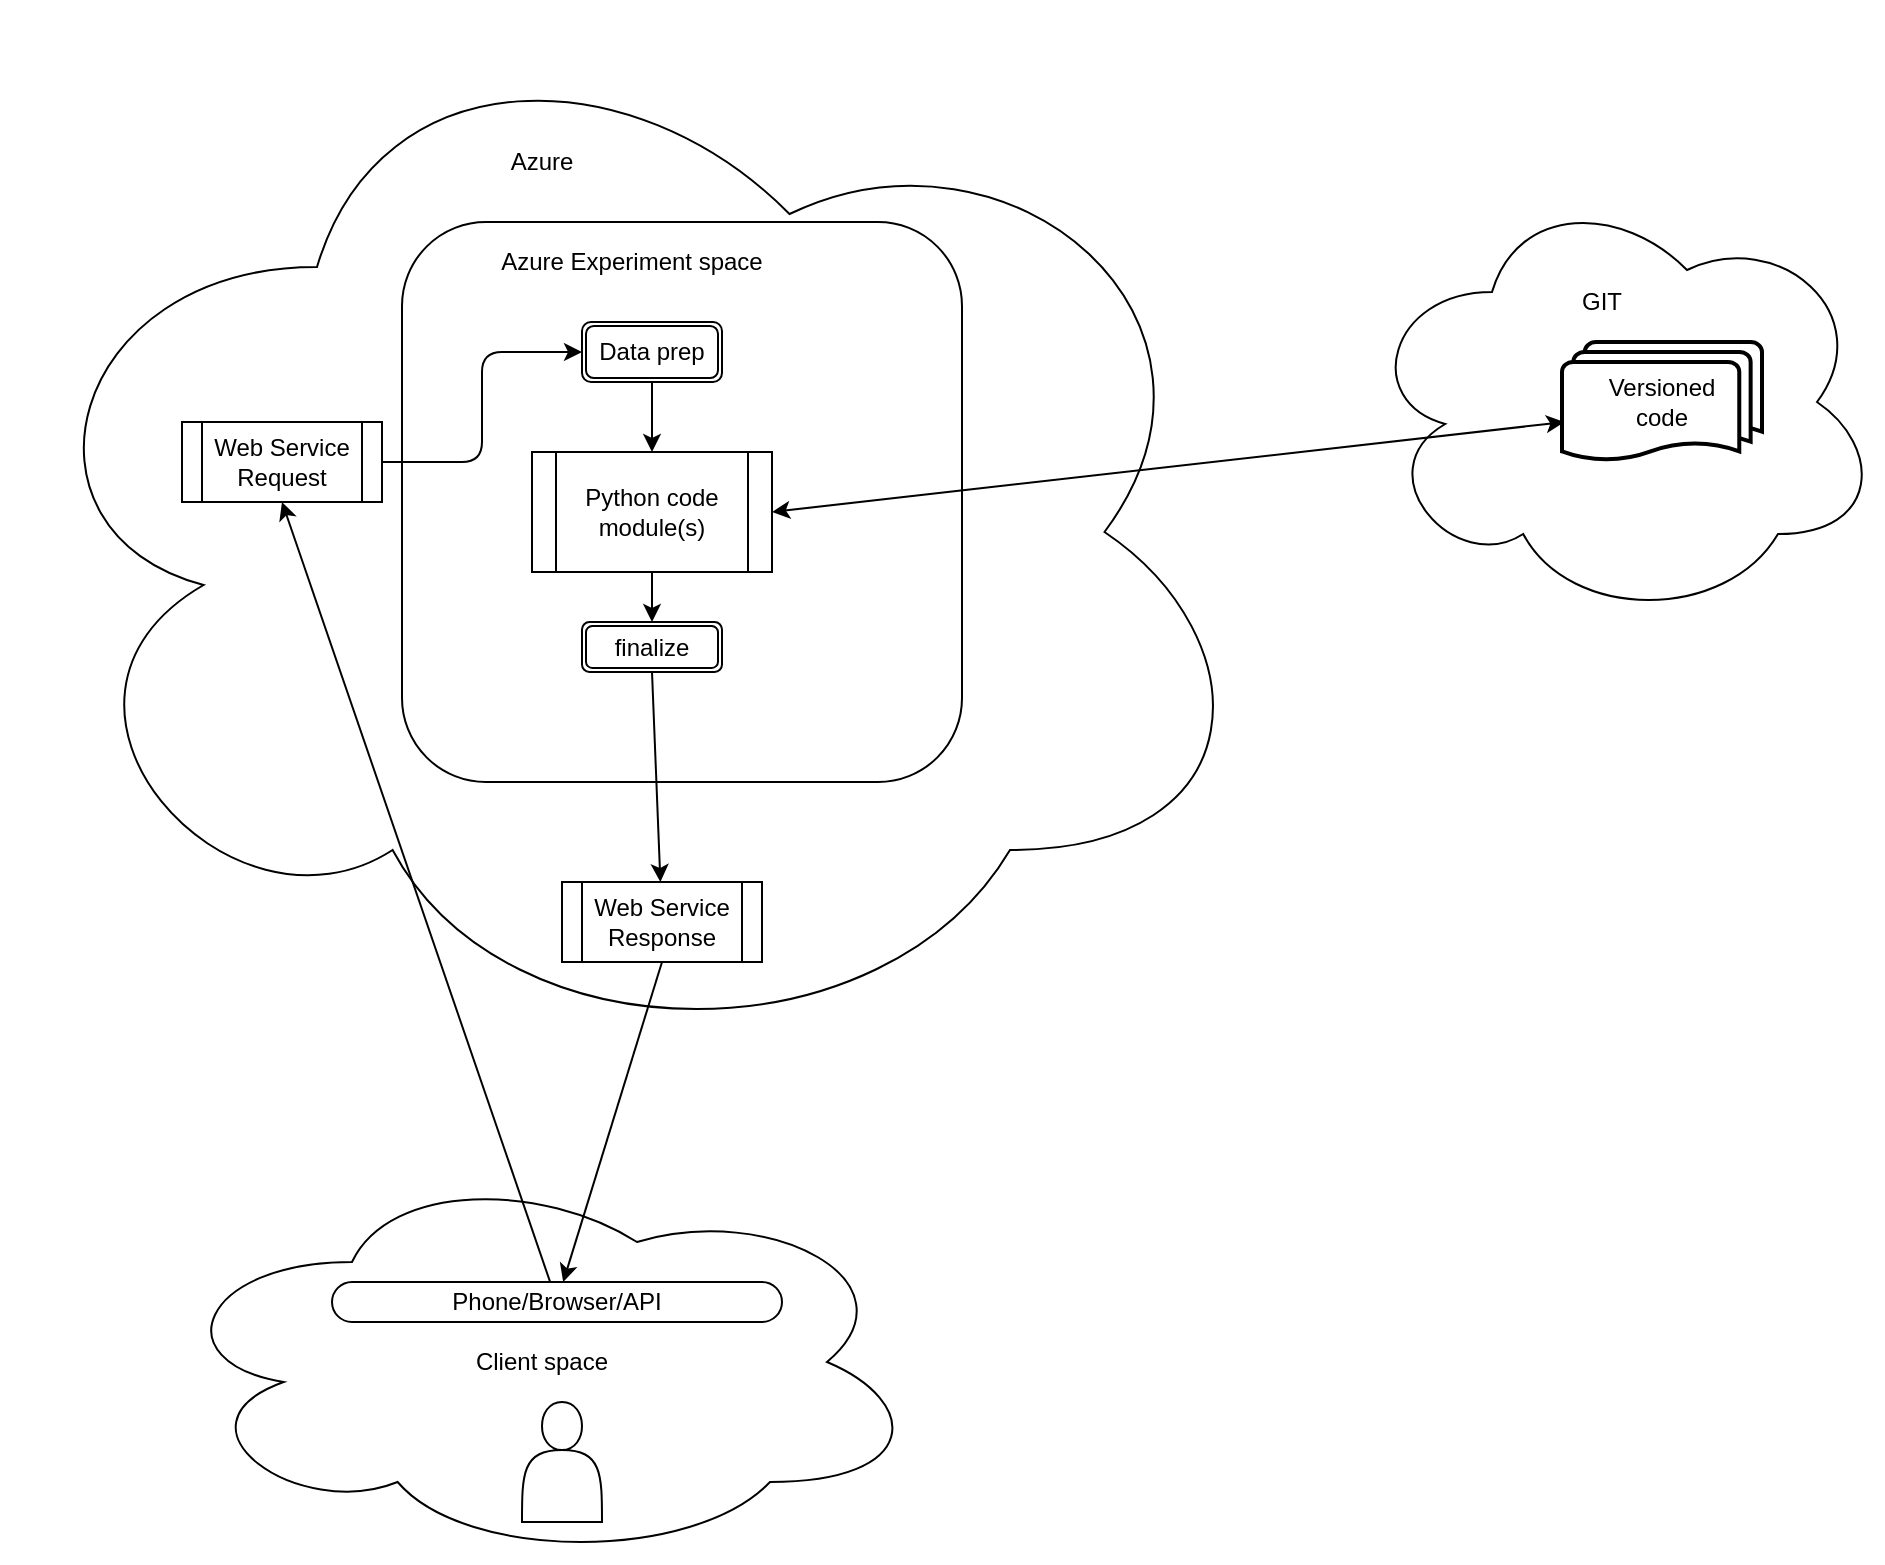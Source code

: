 <mxfile version="13.7.9" type="device"><diagram id="lEOw-eZWHyjWUWZj3Jz5" name="Page-1"><mxGraphModel dx="4790" dy="3350" grid="1" gridSize="10" guides="1" tooltips="1" connect="1" arrows="1" fold="1" page="1" pageScale="1" pageWidth="850" pageHeight="1100" math="0" shadow="0"><root><mxCell id="0"/><mxCell id="1" parent="0"/><mxCell id="nIbUFLRg3wVz45Xl9Ip5-2" value="" style="ellipse;shape=cloud;whiteSpace=wrap;html=1;" parent="1" vertex="1"><mxGeometry x="-790" y="-1050" width="630" height="530" as="geometry"/></mxCell><mxCell id="nIbUFLRg3wVz45Xl9Ip5-32" value="" style="rounded=1;whiteSpace=wrap;html=1;" parent="1" vertex="1"><mxGeometry x="-590" y="-940" width="280" height="280" as="geometry"/></mxCell><mxCell id="nIbUFLRg3wVz45Xl9Ip5-3" value="" style="ellipse;shape=cloud;whiteSpace=wrap;html=1;" parent="1" vertex="1"><mxGeometry x="-110" y="-960" width="260" height="220" as="geometry"/></mxCell><mxCell id="nIbUFLRg3wVz45Xl9Ip5-4" value="Client space" style="ellipse;shape=cloud;whiteSpace=wrap;html=1;" parent="1" vertex="1"><mxGeometry x="-710" y="-470" width="380" height="200" as="geometry"/></mxCell><mxCell id="nIbUFLRg3wVz45Xl9Ip5-7" value="Versioned &lt;br&gt;code" style="strokeWidth=2;html=1;shape=mxgraph.flowchart.multi-document;whiteSpace=wrap;" parent="1" vertex="1"><mxGeometry x="-10" y="-880" width="100" height="60" as="geometry"/></mxCell><mxCell id="nIbUFLRg3wVz45Xl9Ip5-8" value="GIT" style="text;html=1;strokeColor=none;fillColor=none;align=center;verticalAlign=middle;whiteSpace=wrap;rounded=0;" parent="1" vertex="1"><mxGeometry x="-10" y="-910" width="40" height="20" as="geometry"/></mxCell><mxCell id="nIbUFLRg3wVz45Xl9Ip5-10" value="Azure" style="text;html=1;strokeColor=none;fillColor=none;align=center;verticalAlign=middle;whiteSpace=wrap;rounded=0;" parent="1" vertex="1"><mxGeometry x="-540" y="-980" width="40" height="20" as="geometry"/></mxCell><mxCell id="nIbUFLRg3wVz45Xl9Ip5-11" value="Python code module(s)" style="shape=process;whiteSpace=wrap;html=1;backgroundOutline=1;" parent="1" vertex="1"><mxGeometry x="-525" y="-825" width="120" height="60" as="geometry"/></mxCell><mxCell id="nIbUFLRg3wVz45Xl9Ip5-13" value="" style="endArrow=classic;startArrow=classic;html=1;exitX=1;exitY=0.5;exitDx=0;exitDy=0;entryX=0.011;entryY=0.667;entryDx=0;entryDy=0;entryPerimeter=0;" parent="1" source="nIbUFLRg3wVz45Xl9Ip5-11" target="nIbUFLRg3wVz45Xl9Ip5-7" edge="1"><mxGeometry width="50" height="50" relative="1" as="geometry"><mxPoint x="-130" y="-800" as="sourcePoint"/><mxPoint x="-80" y="-850" as="targetPoint"/></mxGeometry></mxCell><mxCell id="nIbUFLRg3wVz45Xl9Ip5-24" value="Web Service Request" style="shape=process;whiteSpace=wrap;html=1;backgroundOutline=1;" parent="1" vertex="1"><mxGeometry x="-700" y="-840" width="100" height="40" as="geometry"/></mxCell><mxCell id="nIbUFLRg3wVz45Xl9Ip5-26" value="" style="shape=actor;whiteSpace=wrap;html=1;" parent="1" vertex="1"><mxGeometry x="-530" y="-350" width="40" height="60" as="geometry"/></mxCell><mxCell id="nIbUFLRg3wVz45Xl9Ip5-27" value="Phone/Browser/API" style="rounded=1;whiteSpace=wrap;html=1;arcSize=50;" parent="1" vertex="1"><mxGeometry x="-625" y="-410" width="225" height="20" as="geometry"/></mxCell><mxCell id="nIbUFLRg3wVz45Xl9Ip5-34" value="Azure Experiment space" style="text;html=1;strokeColor=none;fillColor=none;align=center;verticalAlign=middle;whiteSpace=wrap;rounded=0;" parent="1" vertex="1"><mxGeometry x="-565" y="-930" width="180" height="20" as="geometry"/></mxCell><mxCell id="nIbUFLRg3wVz45Xl9Ip5-36" value="Data prep" style="shape=ext;double=1;rounded=1;whiteSpace=wrap;html=1;" parent="1" vertex="1"><mxGeometry x="-500" y="-890" width="70" height="30" as="geometry"/></mxCell><mxCell id="nIbUFLRg3wVz45Xl9Ip5-37" value="finalize" style="shape=ext;double=1;rounded=1;whiteSpace=wrap;html=1;" parent="1" vertex="1"><mxGeometry x="-500" y="-740" width="70" height="25" as="geometry"/></mxCell><mxCell id="nIbUFLRg3wVz45Xl9Ip5-38" value="" style="endArrow=classic;html=1;entryX=0.5;entryY=1;entryDx=0;entryDy=0;" parent="1" source="nIbUFLRg3wVz45Xl9Ip5-27" target="nIbUFLRg3wVz45Xl9Ip5-24" edge="1"><mxGeometry width="50" height="50" relative="1" as="geometry"><mxPoint x="-260" y="-680" as="sourcePoint"/><mxPoint x="-210" y="-730" as="targetPoint"/></mxGeometry></mxCell><mxCell id="nIbUFLRg3wVz45Xl9Ip5-39" value="" style="endArrow=classic;html=1;exitX=0.5;exitY=1;exitDx=0;exitDy=0;" parent="1" source="nIbUFLRg3wVz45Xl9Ip5-36" target="nIbUFLRg3wVz45Xl9Ip5-11" edge="1"><mxGeometry width="50" height="50" relative="1" as="geometry"><mxPoint x="-400" y="-815" as="sourcePoint"/><mxPoint x="-350" y="-865" as="targetPoint"/></mxGeometry></mxCell><mxCell id="nIbUFLRg3wVz45Xl9Ip5-40" value="" style="endArrow=classic;html=1;exitX=0.5;exitY=1;exitDx=0;exitDy=0;" parent="1" source="nIbUFLRg3wVz45Xl9Ip5-11" target="nIbUFLRg3wVz45Xl9Ip5-37" edge="1"><mxGeometry width="50" height="50" relative="1" as="geometry"><mxPoint x="-310" y="-625" as="sourcePoint"/><mxPoint x="-260" y="-675" as="targetPoint"/></mxGeometry></mxCell><mxCell id="nIbUFLRg3wVz45Xl9Ip5-43" value="Web Service Response" style="shape=process;whiteSpace=wrap;html=1;backgroundOutline=1;" parent="1" vertex="1"><mxGeometry x="-510" y="-610" width="100" height="40" as="geometry"/></mxCell><mxCell id="nIbUFLRg3wVz45Xl9Ip5-45" value="" style="endArrow=classic;html=1;exitX=0.5;exitY=1;exitDx=0;exitDy=0;" parent="1" source="nIbUFLRg3wVz45Xl9Ip5-37" target="nIbUFLRg3wVz45Xl9Ip5-43" edge="1"><mxGeometry width="50" height="50" relative="1" as="geometry"><mxPoint x="-250" y="-690" as="sourcePoint"/><mxPoint x="-210" y="-740" as="targetPoint"/></mxGeometry></mxCell><mxCell id="nIbUFLRg3wVz45Xl9Ip5-46" value="" style="endArrow=classic;html=1;exitX=0.5;exitY=1;exitDx=0;exitDy=0;" parent="1" source="nIbUFLRg3wVz45Xl9Ip5-43" target="nIbUFLRg3wVz45Xl9Ip5-27" edge="1"><mxGeometry width="50" height="50" relative="1" as="geometry"><mxPoint x="-420" y="-450" as="sourcePoint"/><mxPoint x="-370" y="-500" as="targetPoint"/></mxGeometry></mxCell><mxCell id="nIbUFLRg3wVz45Xl9Ip5-49" value="" style="edgeStyle=elbowEdgeStyle;elbow=horizontal;endArrow=classic;html=1;" parent="1" source="nIbUFLRg3wVz45Xl9Ip5-24" target="nIbUFLRg3wVz45Xl9Ip5-36" edge="1"><mxGeometry width="50" height="50" relative="1" as="geometry"><mxPoint x="-260" y="-690" as="sourcePoint"/><mxPoint x="-210" y="-740" as="targetPoint"/></mxGeometry></mxCell></root></mxGraphModel></diagram></mxfile>
